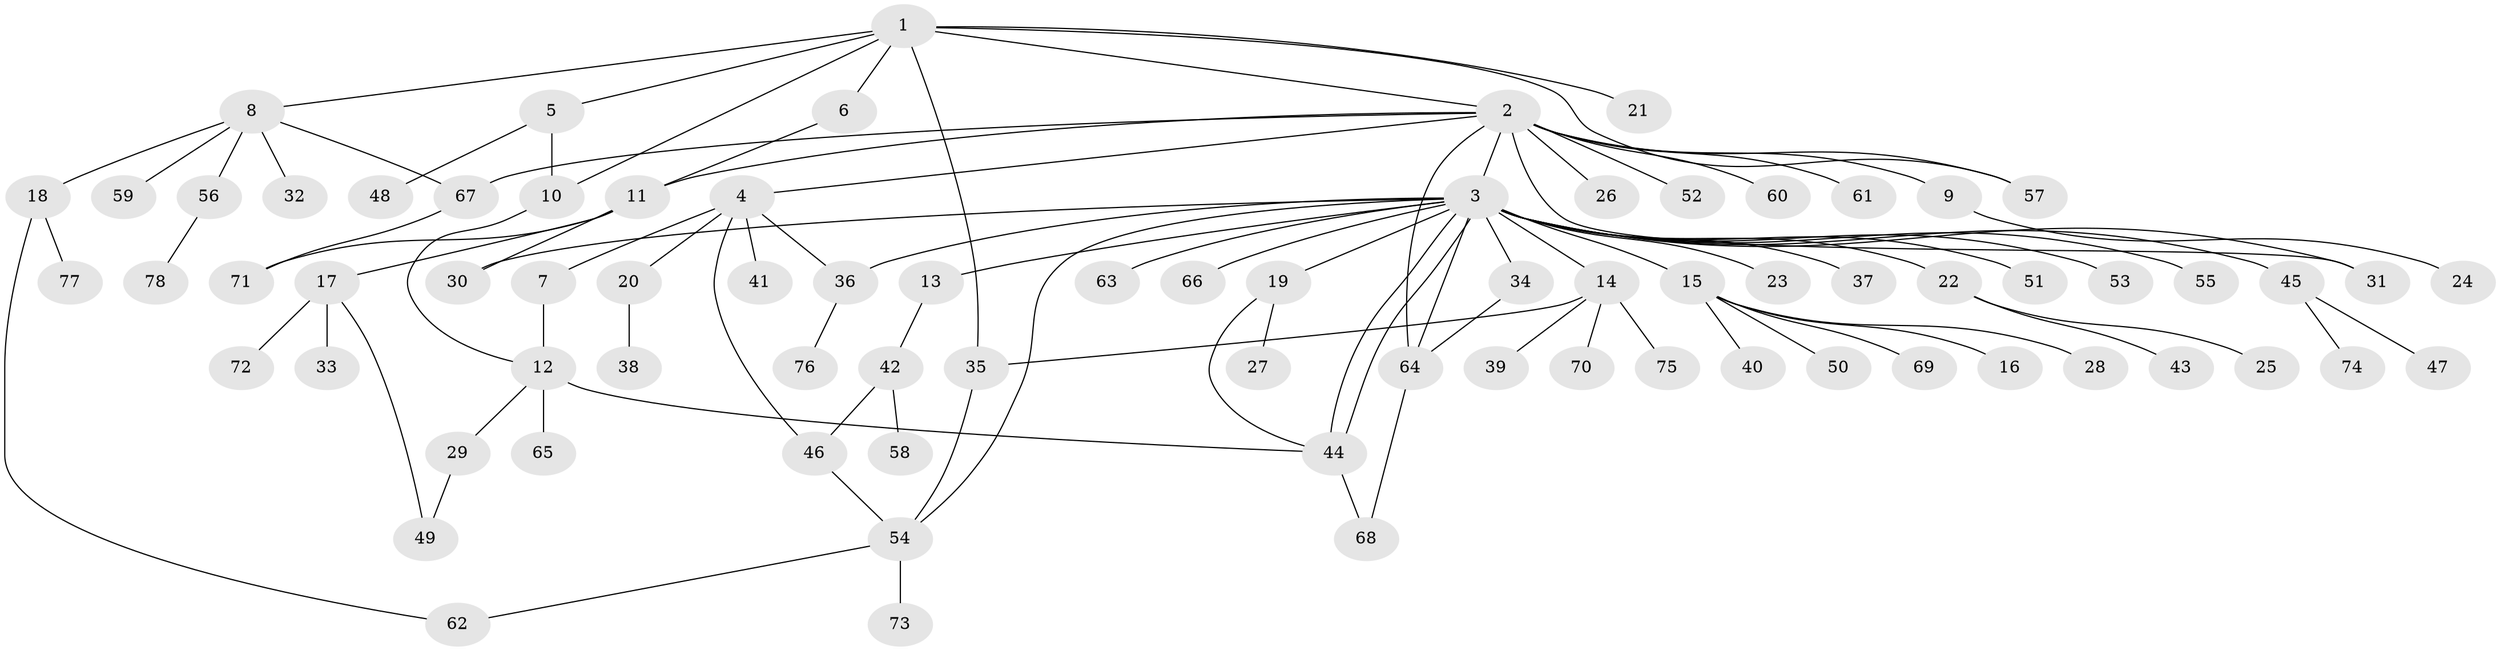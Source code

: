 // Generated by graph-tools (version 1.1) at 2025/14/03/09/25 04:14:29]
// undirected, 78 vertices, 98 edges
graph export_dot {
graph [start="1"]
  node [color=gray90,style=filled];
  1;
  2;
  3;
  4;
  5;
  6;
  7;
  8;
  9;
  10;
  11;
  12;
  13;
  14;
  15;
  16;
  17;
  18;
  19;
  20;
  21;
  22;
  23;
  24;
  25;
  26;
  27;
  28;
  29;
  30;
  31;
  32;
  33;
  34;
  35;
  36;
  37;
  38;
  39;
  40;
  41;
  42;
  43;
  44;
  45;
  46;
  47;
  48;
  49;
  50;
  51;
  52;
  53;
  54;
  55;
  56;
  57;
  58;
  59;
  60;
  61;
  62;
  63;
  64;
  65;
  66;
  67;
  68;
  69;
  70;
  71;
  72;
  73;
  74;
  75;
  76;
  77;
  78;
  1 -- 2;
  1 -- 5;
  1 -- 6;
  1 -- 8;
  1 -- 10;
  1 -- 21;
  1 -- 35;
  1 -- 57;
  2 -- 3;
  2 -- 4;
  2 -- 9;
  2 -- 11;
  2 -- 26;
  2 -- 31;
  2 -- 52;
  2 -- 57;
  2 -- 60;
  2 -- 61;
  2 -- 64;
  2 -- 67;
  3 -- 13;
  3 -- 14;
  3 -- 15;
  3 -- 19;
  3 -- 22;
  3 -- 23;
  3 -- 30;
  3 -- 31;
  3 -- 34;
  3 -- 36;
  3 -- 37;
  3 -- 44;
  3 -- 44;
  3 -- 45;
  3 -- 51;
  3 -- 53;
  3 -- 54;
  3 -- 55;
  3 -- 63;
  3 -- 64;
  3 -- 66;
  4 -- 7;
  4 -- 20;
  4 -- 36;
  4 -- 41;
  4 -- 46;
  5 -- 10;
  5 -- 48;
  6 -- 11;
  7 -- 12;
  8 -- 18;
  8 -- 32;
  8 -- 56;
  8 -- 59;
  8 -- 67;
  9 -- 24;
  10 -- 12;
  11 -- 17;
  11 -- 30;
  11 -- 71;
  12 -- 29;
  12 -- 44;
  12 -- 65;
  13 -- 42;
  14 -- 35;
  14 -- 39;
  14 -- 70;
  14 -- 75;
  15 -- 16;
  15 -- 28;
  15 -- 40;
  15 -- 50;
  15 -- 69;
  17 -- 33;
  17 -- 49;
  17 -- 72;
  18 -- 62;
  18 -- 77;
  19 -- 27;
  19 -- 44;
  20 -- 38;
  22 -- 25;
  22 -- 43;
  29 -- 49;
  34 -- 64;
  35 -- 54;
  36 -- 76;
  42 -- 46;
  42 -- 58;
  44 -- 68;
  45 -- 47;
  45 -- 74;
  46 -- 54;
  54 -- 62;
  54 -- 73;
  56 -- 78;
  64 -- 68;
  67 -- 71;
}
